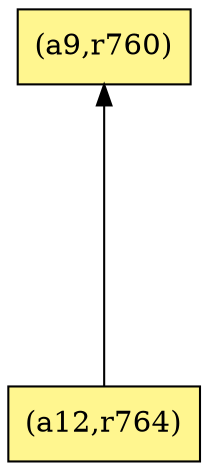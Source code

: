 digraph G {
rankdir=BT;ranksep="2.0";
"(a9,r760)" [shape=record,fillcolor=khaki1,style=filled,label="{(a9,r760)}"];
"(a12,r764)" [shape=record,fillcolor=khaki1,style=filled,label="{(a12,r764)}"];
"(a12,r764)" -> "(a9,r760)"
}